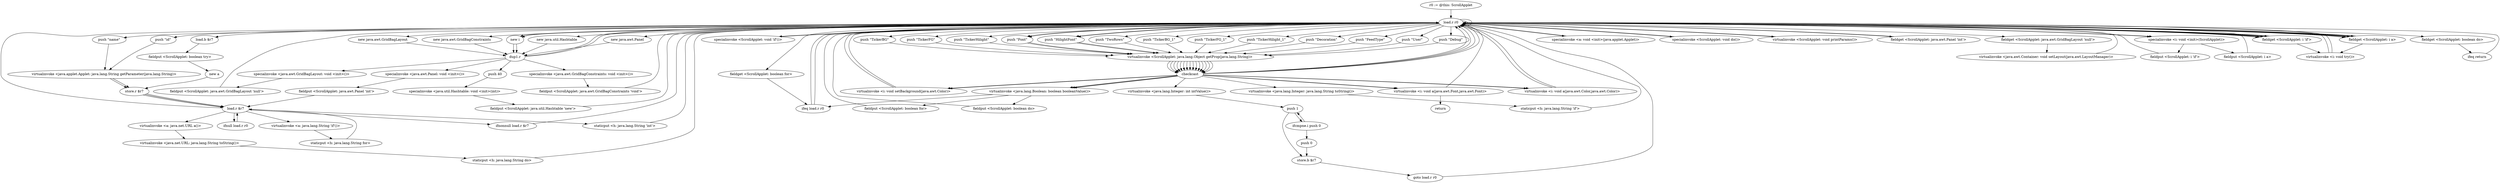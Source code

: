 digraph "" {
    "r0 := @this: ScrollApplet"
    "load.r r0"
    "r0 := @this: ScrollApplet"->"load.r r0";
    "new java.util.Hashtable"
    "load.r r0"->"new java.util.Hashtable";
    "dup1.r"
    "new java.util.Hashtable"->"dup1.r";
    "push 40"
    "dup1.r"->"push 40";
    "specialinvoke <java.util.Hashtable: void <init>(int)>"
    "push 40"->"specialinvoke <java.util.Hashtable: void <init>(int)>";
    "fieldput <ScrollApplet: java.util.Hashtable 'new'>"
    "specialinvoke <java.util.Hashtable: void <init>(int)>"->"fieldput <ScrollApplet: java.util.Hashtable 'new'>";
    "fieldput <ScrollApplet: java.util.Hashtable 'new'>"->"load.r r0";
    "specialinvoke <ScrollApplet: void 'if'()>"
    "load.r r0"->"specialinvoke <ScrollApplet: void 'if'()>";
    "specialinvoke <ScrollApplet: void 'if'()>"->"load.r r0";
    "load.r r0"->"load.r r0";
    "push \"Decoration\""
    "load.r r0"->"push \"Decoration\"";
    "virtualinvoke <ScrollApplet: java.lang.Object getProp(java.lang.String)>"
    "push \"Decoration\""->"virtualinvoke <ScrollApplet: java.lang.Object getProp(java.lang.String)>";
    "checkcast"
    "virtualinvoke <ScrollApplet: java.lang.Object getProp(java.lang.String)>"->"checkcast";
    "virtualinvoke <java.lang.Boolean: boolean booleanValue()>"
    "checkcast"->"virtualinvoke <java.lang.Boolean: boolean booleanValue()>";
    "fieldput <ScrollApplet: boolean for>"
    "virtualinvoke <java.lang.Boolean: boolean booleanValue()>"->"fieldput <ScrollApplet: boolean for>";
    "fieldput <ScrollApplet: boolean for>"->"load.r r0";
    "push \"FeedType\""
    "load.r r0"->"push \"FeedType\"";
    "push \"FeedType\""->"virtualinvoke <ScrollApplet: java.lang.Object getProp(java.lang.String)>";
    "virtualinvoke <ScrollApplet: java.lang.Object getProp(java.lang.String)>"->"checkcast";
    "virtualinvoke <java.lang.Integer: int intValue()>"
    "checkcast"->"virtualinvoke <java.lang.Integer: int intValue()>";
    "push 1"
    "virtualinvoke <java.lang.Integer: int intValue()>"->"push 1";
    "ifcmpne.i push 0"
    "push 1"->"ifcmpne.i push 0";
    "ifcmpne.i push 0"->"push 1";
    "store.b $r7"
    "push 1"->"store.b $r7";
    "goto load.r r0"
    "store.b $r7"->"goto load.r r0";
    "goto load.r r0"->"load.r r0";
    "load.b $r7"
    "load.r r0"->"load.b $r7";
    "fieldput <ScrollApplet: boolean try>"
    "load.b $r7"->"fieldput <ScrollApplet: boolean try>";
    "new a"
    "fieldput <ScrollApplet: boolean try>"->"new a";
    "store.r $r7"
    "new a"->"store.r $r7";
    "load.r $r7"
    "store.r $r7"->"load.r $r7";
    "load.r $r7"->"load.r r0";
    "specialinvoke <a: void <init>(java.applet.Applet)>"
    "load.r r0"->"specialinvoke <a: void <init>(java.applet.Applet)>";
    "specialinvoke <a: void <init>(java.applet.Applet)>"->"load.r r0";
    "fieldget <ScrollApplet: boolean for>"
    "load.r r0"->"fieldget <ScrollApplet: boolean for>";
    "ifeq load.r r0"
    "fieldget <ScrollApplet: boolean for>"->"ifeq load.r r0";
    "ifeq load.r r0"->"load.r r0";
    "specialinvoke <ScrollApplet: void do()>"
    "load.r r0"->"specialinvoke <ScrollApplet: void do()>";
    "specialinvoke <ScrollApplet: void do()>"->"load.r r0";
    "new java.awt.Panel"
    "load.r r0"->"new java.awt.Panel";
    "new java.awt.Panel"->"dup1.r";
    "specialinvoke <java.awt.Panel: void <init>()>"
    "dup1.r"->"specialinvoke <java.awt.Panel: void <init>()>";
    "fieldput <ScrollApplet: java.awt.Panel 'int'>"
    "specialinvoke <java.awt.Panel: void <init>()>"->"fieldput <ScrollApplet: java.awt.Panel 'int'>";
    "fieldput <ScrollApplet: java.awt.Panel 'int'>"->"load.r $r7";
    "virtualinvoke <a: java.lang.String 'if'()>"
    "load.r $r7"->"virtualinvoke <a: java.lang.String 'if'()>";
    "staticput <h: java.lang.String for>"
    "virtualinvoke <a: java.lang.String 'if'()>"->"staticput <h: java.lang.String for>";
    "staticput <h: java.lang.String for>"->"load.r $r7";
    "virtualinvoke <a: java.net.URL a()>"
    "load.r $r7"->"virtualinvoke <a: java.net.URL a()>";
    "virtualinvoke <java.net.URL: java.lang.String toString()>"
    "virtualinvoke <a: java.net.URL a()>"->"virtualinvoke <java.net.URL: java.lang.String toString()>";
    "staticput <h: java.lang.String do>"
    "virtualinvoke <java.net.URL: java.lang.String toString()>"->"staticput <h: java.lang.String do>";
    "staticput <h: java.lang.String do>"->"load.r r0";
    "push \"User\""
    "load.r r0"->"push \"User\"";
    "push \"User\""->"virtualinvoke <ScrollApplet: java.lang.Object getProp(java.lang.String)>";
    "virtualinvoke <ScrollApplet: java.lang.Object getProp(java.lang.String)>"->"checkcast";
    "virtualinvoke <java.lang.Integer: java.lang.String toString()>"
    "checkcast"->"virtualinvoke <java.lang.Integer: java.lang.String toString()>";
    "staticput <h: java.lang.String 'if'>"
    "virtualinvoke <java.lang.Integer: java.lang.String toString()>"->"staticput <h: java.lang.String 'if'>";
    "staticput <h: java.lang.String 'if'>"->"load.r r0";
    "push \"name\""
    "load.r r0"->"push \"name\"";
    "virtualinvoke <java.applet.Applet: java.lang.String getParameter(java.lang.String)>"
    "push \"name\""->"virtualinvoke <java.applet.Applet: java.lang.String getParameter(java.lang.String)>";
    "virtualinvoke <java.applet.Applet: java.lang.String getParameter(java.lang.String)>"->"store.r $r7";
    "store.r $r7"->"load.r $r7";
    "ifnonnull load.r $r7"
    "load.r $r7"->"ifnonnull load.r $r7";
    "ifnonnull load.r $r7"->"load.r r0";
    "push \"id\""
    "load.r r0"->"push \"id\"";
    "push \"id\""->"virtualinvoke <java.applet.Applet: java.lang.String getParameter(java.lang.String)>";
    "virtualinvoke <java.applet.Applet: java.lang.String getParameter(java.lang.String)>"->"store.r $r7";
    "store.r $r7"->"load.r $r7";
    "ifnull load.r r0"
    "load.r $r7"->"ifnull load.r r0";
    "ifnull load.r r0"->"load.r $r7";
    "staticput <h: java.lang.String 'int'>"
    "load.r $r7"->"staticput <h: java.lang.String 'int'>";
    "staticput <h: java.lang.String 'int'>"->"load.r r0";
    "push \"Debug\""
    "load.r r0"->"push \"Debug\"";
    "push \"Debug\""->"virtualinvoke <ScrollApplet: java.lang.Object getProp(java.lang.String)>";
    "virtualinvoke <ScrollApplet: java.lang.Object getProp(java.lang.String)>"->"checkcast";
    "checkcast"->"virtualinvoke <java.lang.Boolean: boolean booleanValue()>";
    "virtualinvoke <java.lang.Boolean: boolean booleanValue()>"->"ifeq load.r r0";
    "ifeq load.r r0"->"load.r r0";
    "virtualinvoke <ScrollApplet: void printParams()>"
    "load.r r0"->"virtualinvoke <ScrollApplet: void printParams()>";
    "virtualinvoke <ScrollApplet: void printParams()>"->"load.r r0";
    "new java.awt.GridBagLayout"
    "load.r r0"->"new java.awt.GridBagLayout";
    "new java.awt.GridBagLayout"->"dup1.r";
    "specialinvoke <java.awt.GridBagLayout: void <init>()>"
    "dup1.r"->"specialinvoke <java.awt.GridBagLayout: void <init>()>";
    "fieldput <ScrollApplet: java.awt.GridBagLayout 'null'>"
    "specialinvoke <java.awt.GridBagLayout: void <init>()>"->"fieldput <ScrollApplet: java.awt.GridBagLayout 'null'>";
    "fieldput <ScrollApplet: java.awt.GridBagLayout 'null'>"->"load.r r0";
    "new java.awt.GridBagConstraints"
    "load.r r0"->"new java.awt.GridBagConstraints";
    "new java.awt.GridBagConstraints"->"dup1.r";
    "specialinvoke <java.awt.GridBagConstraints: void <init>()>"
    "dup1.r"->"specialinvoke <java.awt.GridBagConstraints: void <init>()>";
    "fieldput <ScrollApplet: java.awt.GridBagConstraints 'void'>"
    "specialinvoke <java.awt.GridBagConstraints: void <init>()>"->"fieldput <ScrollApplet: java.awt.GridBagConstraints 'void'>";
    "fieldput <ScrollApplet: java.awt.GridBagConstraints 'void'>"->"load.r r0";
    "fieldget <ScrollApplet: java.awt.Panel 'int'>"
    "load.r r0"->"fieldget <ScrollApplet: java.awt.Panel 'int'>";
    "fieldget <ScrollApplet: java.awt.Panel 'int'>"->"load.r r0";
    "fieldget <ScrollApplet: java.awt.GridBagLayout 'null'>"
    "load.r r0"->"fieldget <ScrollApplet: java.awt.GridBagLayout 'null'>";
    "virtualinvoke <java.awt.Container: void setLayout(java.awt.LayoutManager)>"
    "fieldget <ScrollApplet: java.awt.GridBagLayout 'null'>"->"virtualinvoke <java.awt.Container: void setLayout(java.awt.LayoutManager)>";
    "virtualinvoke <java.awt.Container: void setLayout(java.awt.LayoutManager)>"->"load.r r0";
    "new i"
    "load.r r0"->"new i";
    "new i"->"dup1.r";
    "dup1.r"->"load.r r0";
    "specialinvoke <i: void <init>(ScrollApplet)>"
    "load.r r0"->"specialinvoke <i: void <init>(ScrollApplet)>";
    "fieldput <ScrollApplet: i 'if'>"
    "specialinvoke <i: void <init>(ScrollApplet)>"->"fieldput <ScrollApplet: i 'if'>";
    "fieldput <ScrollApplet: i 'if'>"->"load.r r0";
    "fieldget <ScrollApplet: i 'if'>"
    "load.r r0"->"fieldget <ScrollApplet: i 'if'>";
    "virtualinvoke <i: void try()>"
    "fieldget <ScrollApplet: i 'if'>"->"virtualinvoke <i: void try()>";
    "virtualinvoke <i: void try()>"->"load.r r0";
    "load.r r0"->"fieldget <ScrollApplet: i 'if'>";
    "fieldget <ScrollApplet: i 'if'>"->"load.r r0";
    "push \"TickerBG\""
    "load.r r0"->"push \"TickerBG\"";
    "push \"TickerBG\""->"virtualinvoke <ScrollApplet: java.lang.Object getProp(java.lang.String)>";
    "virtualinvoke <ScrollApplet: java.lang.Object getProp(java.lang.String)>"->"checkcast";
    "virtualinvoke <i: void setBackground(java.awt.Color)>"
    "checkcast"->"virtualinvoke <i: void setBackground(java.awt.Color)>";
    "virtualinvoke <i: void setBackground(java.awt.Color)>"->"load.r r0";
    "load.r r0"->"fieldget <ScrollApplet: i 'if'>";
    "fieldget <ScrollApplet: i 'if'>"->"load.r r0";
    "push \"TickerFG\""
    "load.r r0"->"push \"TickerFG\"";
    "push \"TickerFG\""->"virtualinvoke <ScrollApplet: java.lang.Object getProp(java.lang.String)>";
    "virtualinvoke <ScrollApplet: java.lang.Object getProp(java.lang.String)>"->"checkcast";
    "checkcast"->"load.r r0";
    "push \"TickerHilight\""
    "load.r r0"->"push \"TickerHilight\"";
    "push \"TickerHilight\""->"virtualinvoke <ScrollApplet: java.lang.Object getProp(java.lang.String)>";
    "virtualinvoke <ScrollApplet: java.lang.Object getProp(java.lang.String)>"->"checkcast";
    "virtualinvoke <i: void a(java.awt.Color,java.awt.Color)>"
    "checkcast"->"virtualinvoke <i: void a(java.awt.Color,java.awt.Color)>";
    "virtualinvoke <i: void a(java.awt.Color,java.awt.Color)>"->"load.r r0";
    "load.r r0"->"fieldget <ScrollApplet: i 'if'>";
    "fieldget <ScrollApplet: i 'if'>"->"load.r r0";
    "push \"Font\""
    "load.r r0"->"push \"Font\"";
    "push \"Font\""->"virtualinvoke <ScrollApplet: java.lang.Object getProp(java.lang.String)>";
    "virtualinvoke <ScrollApplet: java.lang.Object getProp(java.lang.String)>"->"checkcast";
    "checkcast"->"load.r r0";
    "push \"HilightFont\""
    "load.r r0"->"push \"HilightFont\"";
    "push \"HilightFont\""->"virtualinvoke <ScrollApplet: java.lang.Object getProp(java.lang.String)>";
    "virtualinvoke <ScrollApplet: java.lang.Object getProp(java.lang.String)>"->"checkcast";
    "virtualinvoke <i: void a(java.awt.Font,java.awt.Font)>"
    "checkcast"->"virtualinvoke <i: void a(java.awt.Font,java.awt.Font)>";
    "virtualinvoke <i: void a(java.awt.Font,java.awt.Font)>"->"load.r r0";
    "load.r r0"->"load.r r0";
    "push \"TwoRows\""
    "load.r r0"->"push \"TwoRows\"";
    "push \"TwoRows\""->"virtualinvoke <ScrollApplet: java.lang.Object getProp(java.lang.String)>";
    "virtualinvoke <ScrollApplet: java.lang.Object getProp(java.lang.String)>"->"checkcast";
    "checkcast"->"virtualinvoke <java.lang.Boolean: boolean booleanValue()>";
    "fieldput <ScrollApplet: boolean do>"
    "virtualinvoke <java.lang.Boolean: boolean booleanValue()>"->"fieldput <ScrollApplet: boolean do>";
    "fieldput <ScrollApplet: boolean do>"->"load.r r0";
    "fieldget <ScrollApplet: boolean do>"
    "load.r r0"->"fieldget <ScrollApplet: boolean do>";
    "ifeq return"
    "fieldget <ScrollApplet: boolean do>"->"ifeq return";
    "ifeq return"->"load.r r0";
    "load.r r0"->"new i";
    "new i"->"dup1.r";
    "dup1.r"->"load.r r0";
    "load.r r0"->"specialinvoke <i: void <init>(ScrollApplet)>";
    "fieldput <ScrollApplet: i a>"
    "specialinvoke <i: void <init>(ScrollApplet)>"->"fieldput <ScrollApplet: i a>";
    "fieldput <ScrollApplet: i a>"->"load.r r0";
    "fieldget <ScrollApplet: i a>"
    "load.r r0"->"fieldget <ScrollApplet: i a>";
    "fieldget <ScrollApplet: i a>"->"virtualinvoke <i: void try()>";
    "virtualinvoke <i: void try()>"->"load.r r0";
    "load.r r0"->"fieldget <ScrollApplet: i a>";
    "fieldget <ScrollApplet: i a>"->"load.r r0";
    "push \"TickerBG_1\""
    "load.r r0"->"push \"TickerBG_1\"";
    "push \"TickerBG_1\""->"virtualinvoke <ScrollApplet: java.lang.Object getProp(java.lang.String)>";
    "virtualinvoke <ScrollApplet: java.lang.Object getProp(java.lang.String)>"->"checkcast";
    "checkcast"->"virtualinvoke <i: void setBackground(java.awt.Color)>";
    "virtualinvoke <i: void setBackground(java.awt.Color)>"->"load.r r0";
    "load.r r0"->"fieldget <ScrollApplet: i a>";
    "fieldget <ScrollApplet: i a>"->"load.r r0";
    "push \"TickerFG_1\""
    "load.r r0"->"push \"TickerFG_1\"";
    "push \"TickerFG_1\""->"virtualinvoke <ScrollApplet: java.lang.Object getProp(java.lang.String)>";
    "virtualinvoke <ScrollApplet: java.lang.Object getProp(java.lang.String)>"->"checkcast";
    "checkcast"->"load.r r0";
    "push \"TickerHilight_1\""
    "load.r r0"->"push \"TickerHilight_1\"";
    "push \"TickerHilight_1\""->"virtualinvoke <ScrollApplet: java.lang.Object getProp(java.lang.String)>";
    "virtualinvoke <ScrollApplet: java.lang.Object getProp(java.lang.String)>"->"checkcast";
    "checkcast"->"virtualinvoke <i: void a(java.awt.Color,java.awt.Color)>";
    "virtualinvoke <i: void a(java.awt.Color,java.awt.Color)>"->"load.r r0";
    "load.r r0"->"fieldget <ScrollApplet: i a>";
    "fieldget <ScrollApplet: i a>"->"load.r r0";
    "load.r r0"->"push \"Font\"";
    "push \"Font\""->"virtualinvoke <ScrollApplet: java.lang.Object getProp(java.lang.String)>";
    "virtualinvoke <ScrollApplet: java.lang.Object getProp(java.lang.String)>"->"checkcast";
    "checkcast"->"load.r r0";
    "load.r r0"->"push \"HilightFont\"";
    "push \"HilightFont\""->"virtualinvoke <ScrollApplet: java.lang.Object getProp(java.lang.String)>";
    "virtualinvoke <ScrollApplet: java.lang.Object getProp(java.lang.String)>"->"checkcast";
    "checkcast"->"virtualinvoke <i: void a(java.awt.Font,java.awt.Font)>";
    "return"
    "virtualinvoke <i: void a(java.awt.Font,java.awt.Font)>"->"return";
    "push 0"
    "ifcmpne.i push 0"->"push 0";
    "push 0"->"store.b $r7";
}
